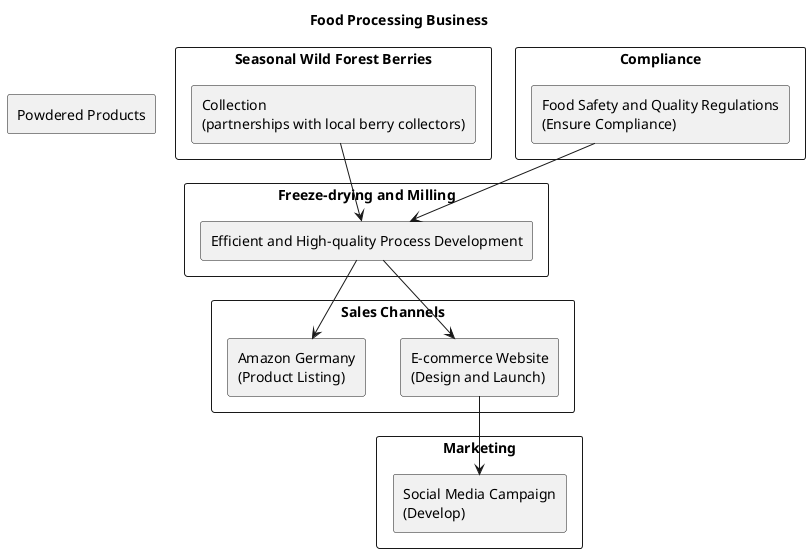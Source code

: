 @startuml
title Food Processing Business

rectangle "Seasonal Wild Forest Berries" {
    rectangle "Collection\n(partnerships with local berry collectors)" as partnership
}

rectangle "Freeze-drying and Milling" {
    rectangle "Efficient and High-quality Process Development" as process
}

rectangle "Sales Channels" {
    rectangle "E-commerce Website\n(Design and Launch)" as website
    rectangle "Amazon Germany\n(Product Listing)" as amazon
}

rectangle "Marketing" {
    rectangle "Social Media Campaign\n(Develop)" as social_media
}

rectangle "Compliance" {
    rectangle "Food Safety and Quality Regulations\n(Ensure Compliance)" as regulations
}

rectangle "Powdered Products" {
    partnership -down-> process
    process -down-> website
    process -down-> amazon
    website -down-> social_media
    regulations -down-> process
}

@enduml
